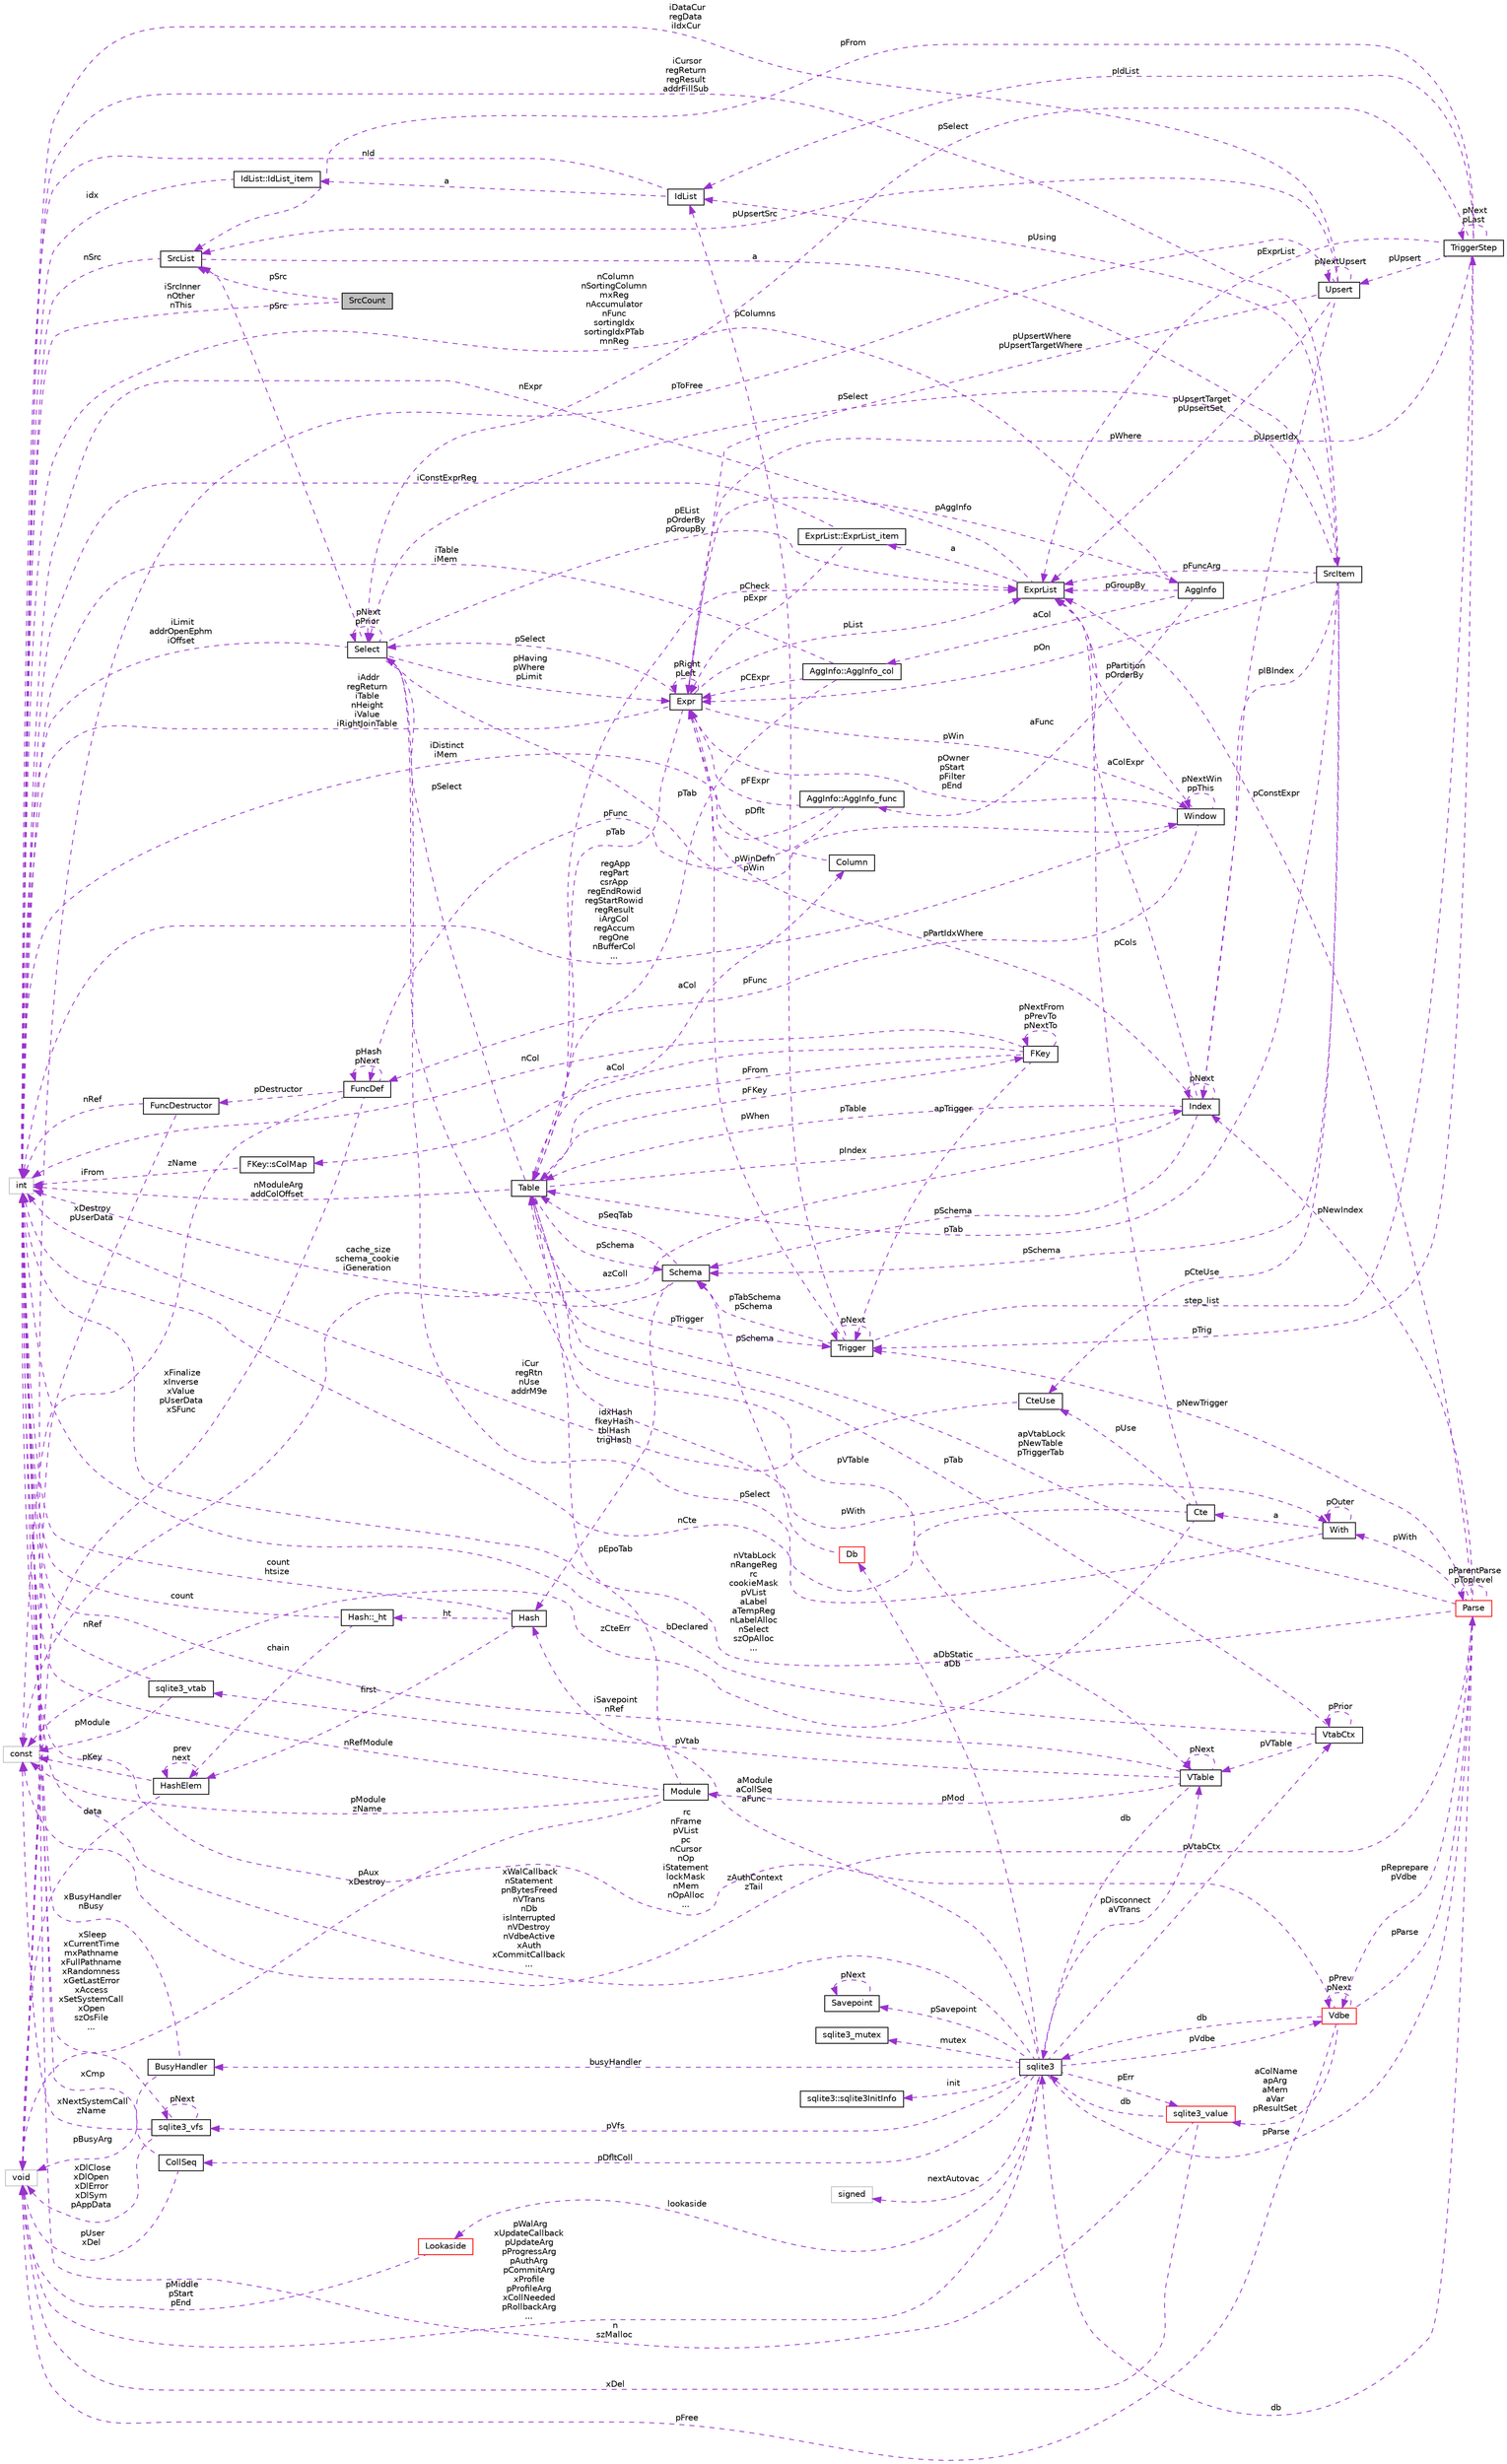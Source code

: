 digraph "SrcCount"
{
 // LATEX_PDF_SIZE
  edge [fontname="Helvetica",fontsize="10",labelfontname="Helvetica",labelfontsize="10"];
  node [fontname="Helvetica",fontsize="10",shape=record];
  rankdir="LR";
  Node1 [label="SrcCount",height=0.2,width=0.4,color="black", fillcolor="grey75", style="filled", fontcolor="black",tooltip=" "];
  Node2 -> Node1 [dir="back",color="darkorchid3",fontsize="10",style="dashed",label=" iSrcInner\nnOther\nnThis" ,fontname="Helvetica"];
  Node2 [label="int",height=0.2,width=0.4,color="grey75", fillcolor="white", style="filled",tooltip=" "];
  Node3 -> Node1 [dir="back",color="darkorchid3",fontsize="10",style="dashed",label=" pSrc" ,fontname="Helvetica"];
  Node3 [label="SrcList",height=0.2,width=0.4,color="black", fillcolor="white", style="filled",URL="$structSrcList.html",tooltip=" "];
  Node4 -> Node3 [dir="back",color="darkorchid3",fontsize="10",style="dashed",label=" a" ,fontname="Helvetica"];
  Node4 [label="SrcItem",height=0.2,width=0.4,color="black", fillcolor="white", style="filled",URL="$structSrcItem.html",tooltip=" "];
  Node5 -> Node4 [dir="back",color="darkorchid3",fontsize="10",style="dashed",label=" pSchema" ,fontname="Helvetica"];
  Node5 [label="Schema",height=0.2,width=0.4,color="black", fillcolor="white", style="filled",URL="$structSchema.html",tooltip=" "];
  Node2 -> Node5 [dir="back",color="darkorchid3",fontsize="10",style="dashed",label=" cache_size\nschema_cookie\niGeneration" ,fontname="Helvetica"];
  Node6 -> Node5 [dir="back",color="darkorchid3",fontsize="10",style="dashed",label=" pSeqTab" ,fontname="Helvetica"];
  Node6 [label="Table",height=0.2,width=0.4,color="black", fillcolor="white", style="filled",URL="$structTable.html",tooltip=" "];
  Node5 -> Node6 [dir="back",color="darkorchid3",fontsize="10",style="dashed",label=" pSchema" ,fontname="Helvetica"];
  Node7 -> Node6 [dir="back",color="darkorchid3",fontsize="10",style="dashed",label=" aCol" ,fontname="Helvetica"];
  Node7 [label="Column",height=0.2,width=0.4,color="black", fillcolor="white", style="filled",URL="$structColumn.html",tooltip=" "];
  Node8 -> Node7 [dir="back",color="darkorchid3",fontsize="10",style="dashed",label=" pDflt" ,fontname="Helvetica"];
  Node8 [label="Expr",height=0.2,width=0.4,color="black", fillcolor="white", style="filled",URL="$structExpr.html",tooltip=" "];
  Node9 -> Node8 [dir="back",color="darkorchid3",fontsize="10",style="dashed",label=" pAggInfo" ,fontname="Helvetica"];
  Node9 [label="AggInfo",height=0.2,width=0.4,color="black", fillcolor="white", style="filled",URL="$structAggInfo.html",tooltip=" "];
  Node10 -> Node9 [dir="back",color="darkorchid3",fontsize="10",style="dashed",label=" aCol" ,fontname="Helvetica"];
  Node10 [label="AggInfo::AggInfo_col",height=0.2,width=0.4,color="black", fillcolor="white", style="filled",URL="$structAggInfo_1_1AggInfo__col.html",tooltip=" "];
  Node8 -> Node10 [dir="back",color="darkorchid3",fontsize="10",style="dashed",label=" pCExpr" ,fontname="Helvetica"];
  Node2 -> Node10 [dir="back",color="darkorchid3",fontsize="10",style="dashed",label=" iTable\niMem" ,fontname="Helvetica"];
  Node6 -> Node10 [dir="back",color="darkorchid3",fontsize="10",style="dashed",label=" pTab" ,fontname="Helvetica"];
  Node2 -> Node9 [dir="back",color="darkorchid3",fontsize="10",style="dashed",label=" nColumn\nnSortingColumn\nmxReg\nnAccumulator\nnFunc\nsortingIdx\nsortingIdxPTab\nmnReg" ,fontname="Helvetica"];
  Node11 -> Node9 [dir="back",color="darkorchid3",fontsize="10",style="dashed",label=" aFunc" ,fontname="Helvetica"];
  Node11 [label="AggInfo::AggInfo_func",height=0.2,width=0.4,color="black", fillcolor="white", style="filled",URL="$structAggInfo_1_1AggInfo__func.html",tooltip=" "];
  Node8 -> Node11 [dir="back",color="darkorchid3",fontsize="10",style="dashed",label=" pFExpr" ,fontname="Helvetica"];
  Node2 -> Node11 [dir="back",color="darkorchid3",fontsize="10",style="dashed",label=" iDistinct\niMem" ,fontname="Helvetica"];
  Node12 -> Node11 [dir="back",color="darkorchid3",fontsize="10",style="dashed",label=" pFunc" ,fontname="Helvetica"];
  Node12 [label="FuncDef",height=0.2,width=0.4,color="black", fillcolor="white", style="filled",URL="$structFuncDef.html",tooltip=" "];
  Node13 -> Node12 [dir="back",color="darkorchid3",fontsize="10",style="dashed",label=" xFinalize\nxInverse\nxValue\npUserData\nxSFunc" ,fontname="Helvetica"];
  Node13 [label="void",height=0.2,width=0.4,color="grey75", fillcolor="white", style="filled",tooltip=" "];
  Node14 -> Node12 [dir="back",color="darkorchid3",fontsize="10",style="dashed",label=" pDestructor" ,fontname="Helvetica"];
  Node14 [label="FuncDestructor",height=0.2,width=0.4,color="black", fillcolor="white", style="filled",URL="$structFuncDestructor.html",tooltip=" "];
  Node13 -> Node14 [dir="back",color="darkorchid3",fontsize="10",style="dashed",label=" xDestroy\npUserData" ,fontname="Helvetica"];
  Node2 -> Node14 [dir="back",color="darkorchid3",fontsize="10",style="dashed",label=" nRef" ,fontname="Helvetica"];
  Node15 -> Node12 [dir="back",color="darkorchid3",fontsize="10",style="dashed",label=" zName" ,fontname="Helvetica"];
  Node15 [label="const",height=0.2,width=0.4,color="grey75", fillcolor="white", style="filled",tooltip=" "];
  Node12 -> Node12 [dir="back",color="darkorchid3",fontsize="10",style="dashed",label=" pHash\npNext" ,fontname="Helvetica"];
  Node16 -> Node9 [dir="back",color="darkorchid3",fontsize="10",style="dashed",label=" pGroupBy" ,fontname="Helvetica"];
  Node16 [label="ExprList",height=0.2,width=0.4,color="black", fillcolor="white", style="filled",URL="$structExprList.html",tooltip=" "];
  Node17 -> Node16 [dir="back",color="darkorchid3",fontsize="10",style="dashed",label=" a" ,fontname="Helvetica"];
  Node17 [label="ExprList::ExprList_item",height=0.2,width=0.4,color="black", fillcolor="white", style="filled",URL="$structExprList_1_1ExprList__item.html",tooltip=" "];
  Node8 -> Node17 [dir="back",color="darkorchid3",fontsize="10",style="dashed",label=" pExpr" ,fontname="Helvetica"];
  Node2 -> Node17 [dir="back",color="darkorchid3",fontsize="10",style="dashed",label=" iConstExprReg" ,fontname="Helvetica"];
  Node2 -> Node16 [dir="back",color="darkorchid3",fontsize="10",style="dashed",label=" nExpr" ,fontname="Helvetica"];
  Node8 -> Node8 [dir="back",color="darkorchid3",fontsize="10",style="dashed",label=" pRight\npLeft" ,fontname="Helvetica"];
  Node2 -> Node8 [dir="back",color="darkorchid3",fontsize="10",style="dashed",label=" iAddr\nregReturn\niTable\nnHeight\niValue\niRightJoinTable" ,fontname="Helvetica"];
  Node6 -> Node8 [dir="back",color="darkorchid3",fontsize="10",style="dashed",label=" pTab" ,fontname="Helvetica"];
  Node18 -> Node8 [dir="back",color="darkorchid3",fontsize="10",style="dashed",label=" pSelect" ,fontname="Helvetica"];
  Node18 [label="Select",height=0.2,width=0.4,color="black", fillcolor="white", style="filled",URL="$structSelect.html",tooltip=" "];
  Node8 -> Node18 [dir="back",color="darkorchid3",fontsize="10",style="dashed",label=" pHaving\npWhere\npLimit" ,fontname="Helvetica"];
  Node19 -> Node18 [dir="back",color="darkorchid3",fontsize="10",style="dashed",label=" pWith" ,fontname="Helvetica"];
  Node19 [label="With",height=0.2,width=0.4,color="black", fillcolor="white", style="filled",URL="$structWith.html",tooltip=" "];
  Node20 -> Node19 [dir="back",color="darkorchid3",fontsize="10",style="dashed",label=" a" ,fontname="Helvetica"];
  Node20 [label="Cte",height=0.2,width=0.4,color="black", fillcolor="white", style="filled",URL="$structCte.html",tooltip=" "];
  Node21 -> Node20 [dir="back",color="darkorchid3",fontsize="10",style="dashed",label=" pUse" ,fontname="Helvetica"];
  Node21 [label="CteUse",height=0.2,width=0.4,color="black", fillcolor="white", style="filled",URL="$structCteUse.html",tooltip=" "];
  Node2 -> Node21 [dir="back",color="darkorchid3",fontsize="10",style="dashed",label=" iCur\nregRtn\nnUse\naddrM9e" ,fontname="Helvetica"];
  Node18 -> Node20 [dir="back",color="darkorchid3",fontsize="10",style="dashed",label=" pSelect" ,fontname="Helvetica"];
  Node15 -> Node20 [dir="back",color="darkorchid3",fontsize="10",style="dashed",label=" zCteErr" ,fontname="Helvetica"];
  Node16 -> Node20 [dir="back",color="darkorchid3",fontsize="10",style="dashed",label=" pCols" ,fontname="Helvetica"];
  Node19 -> Node19 [dir="back",color="darkorchid3",fontsize="10",style="dashed",label=" pOuter" ,fontname="Helvetica"];
  Node2 -> Node19 [dir="back",color="darkorchid3",fontsize="10",style="dashed",label=" nCte" ,fontname="Helvetica"];
  Node2 -> Node18 [dir="back",color="darkorchid3",fontsize="10",style="dashed",label=" iLimit\naddrOpenEphm\niOffset" ,fontname="Helvetica"];
  Node18 -> Node18 [dir="back",color="darkorchid3",fontsize="10",style="dashed",label=" pNext\npPrior" ,fontname="Helvetica"];
  Node3 -> Node18 [dir="back",color="darkorchid3",fontsize="10",style="dashed",label=" pSrc" ,fontname="Helvetica"];
  Node16 -> Node18 [dir="back",color="darkorchid3",fontsize="10",style="dashed",label=" pEList\npOrderBy\npGroupBy" ,fontname="Helvetica"];
  Node22 -> Node18 [dir="back",color="darkorchid3",fontsize="10",style="dashed",label=" pWinDefn\npWin" ,fontname="Helvetica"];
  Node22 [label="Window",height=0.2,width=0.4,color="black", fillcolor="white", style="filled",URL="$structWindow.html",tooltip=" "];
  Node8 -> Node22 [dir="back",color="darkorchid3",fontsize="10",style="dashed",label=" pOwner\npStart\npFilter\npEnd" ,fontname="Helvetica"];
  Node2 -> Node22 [dir="back",color="darkorchid3",fontsize="10",style="dashed",label=" regApp\nregPart\ncsrApp\nregEndRowid\nregStartRowid\nregResult\niArgCol\nregAccum\nregOne\nnBufferCol\n..." ,fontname="Helvetica"];
  Node16 -> Node22 [dir="back",color="darkorchid3",fontsize="10",style="dashed",label=" pPartition\npOrderBy" ,fontname="Helvetica"];
  Node12 -> Node22 [dir="back",color="darkorchid3",fontsize="10",style="dashed",label=" pFunc" ,fontname="Helvetica"];
  Node22 -> Node22 [dir="back",color="darkorchid3",fontsize="10",style="dashed",label=" pNextWin\nppThis" ,fontname="Helvetica"];
  Node16 -> Node8 [dir="back",color="darkorchid3",fontsize="10",style="dashed",label=" pList" ,fontname="Helvetica"];
  Node22 -> Node8 [dir="back",color="darkorchid3",fontsize="10",style="dashed",label=" pWin" ,fontname="Helvetica"];
  Node23 -> Node6 [dir="back",color="darkorchid3",fontsize="10",style="dashed",label=" pFKey" ,fontname="Helvetica"];
  Node23 [label="FKey",height=0.2,width=0.4,color="black", fillcolor="white", style="filled",URL="$structFKey.html",tooltip=" "];
  Node24 -> Node23 [dir="back",color="darkorchid3",fontsize="10",style="dashed",label=" aCol" ,fontname="Helvetica"];
  Node24 [label="FKey::sColMap",height=0.2,width=0.4,color="black", fillcolor="white", style="filled",URL="$structFKey_1_1sColMap.html",tooltip=" "];
  Node2 -> Node24 [dir="back",color="darkorchid3",fontsize="10",style="dashed",label=" iFrom" ,fontname="Helvetica"];
  Node23 -> Node23 [dir="back",color="darkorchid3",fontsize="10",style="dashed",label=" pNextFrom\npPrevTo\npNextTo" ,fontname="Helvetica"];
  Node2 -> Node23 [dir="back",color="darkorchid3",fontsize="10",style="dashed",label=" nCol" ,fontname="Helvetica"];
  Node6 -> Node23 [dir="back",color="darkorchid3",fontsize="10",style="dashed",label=" pFrom" ,fontname="Helvetica"];
  Node25 -> Node23 [dir="back",color="darkorchid3",fontsize="10",style="dashed",label=" apTrigger" ,fontname="Helvetica"];
  Node25 [label="Trigger",height=0.2,width=0.4,color="black", fillcolor="white", style="filled",URL="$structTrigger.html",tooltip=" "];
  Node26 -> Node25 [dir="back",color="darkorchid3",fontsize="10",style="dashed",label=" step_list" ,fontname="Helvetica"];
  Node26 [label="TriggerStep",height=0.2,width=0.4,color="black", fillcolor="white", style="filled",URL="$structTriggerStep.html",tooltip=" "];
  Node26 -> Node26 [dir="back",color="darkorchid3",fontsize="10",style="dashed",label=" pNext\npLast" ,fontname="Helvetica"];
  Node8 -> Node26 [dir="back",color="darkorchid3",fontsize="10",style="dashed",label=" pWhere" ,fontname="Helvetica"];
  Node27 -> Node26 [dir="back",color="darkorchid3",fontsize="10",style="dashed",label=" pIdList" ,fontname="Helvetica"];
  Node27 [label="IdList",height=0.2,width=0.4,color="black", fillcolor="white", style="filled",URL="$structIdList.html",tooltip=" "];
  Node28 -> Node27 [dir="back",color="darkorchid3",fontsize="10",style="dashed",label=" a" ,fontname="Helvetica"];
  Node28 [label="IdList::IdList_item",height=0.2,width=0.4,color="black", fillcolor="white", style="filled",URL="$structIdList_1_1IdList__item.html",tooltip=" "];
  Node2 -> Node28 [dir="back",color="darkorchid3",fontsize="10",style="dashed",label=" idx" ,fontname="Helvetica"];
  Node2 -> Node27 [dir="back",color="darkorchid3",fontsize="10",style="dashed",label=" nId" ,fontname="Helvetica"];
  Node18 -> Node26 [dir="back",color="darkorchid3",fontsize="10",style="dashed",label=" pSelect" ,fontname="Helvetica"];
  Node25 -> Node26 [dir="back",color="darkorchid3",fontsize="10",style="dashed",label=" pTrig" ,fontname="Helvetica"];
  Node3 -> Node26 [dir="back",color="darkorchid3",fontsize="10",style="dashed",label=" pFrom" ,fontname="Helvetica"];
  Node16 -> Node26 [dir="back",color="darkorchid3",fontsize="10",style="dashed",label=" pExprList" ,fontname="Helvetica"];
  Node29 -> Node26 [dir="back",color="darkorchid3",fontsize="10",style="dashed",label=" pUpsert" ,fontname="Helvetica"];
  Node29 [label="Upsert",height=0.2,width=0.4,color="black", fillcolor="white", style="filled",URL="$structUpsert.html",tooltip=" "];
  Node8 -> Node29 [dir="back",color="darkorchid3",fontsize="10",style="dashed",label=" pUpsertWhere\npUpsertTargetWhere" ,fontname="Helvetica"];
  Node13 -> Node29 [dir="back",color="darkorchid3",fontsize="10",style="dashed",label=" pToFree" ,fontname="Helvetica"];
  Node2 -> Node29 [dir="back",color="darkorchid3",fontsize="10",style="dashed",label=" iDataCur\nregData\niIdxCur" ,fontname="Helvetica"];
  Node3 -> Node29 [dir="back",color="darkorchid3",fontsize="10",style="dashed",label=" pUpsertSrc" ,fontname="Helvetica"];
  Node30 -> Node29 [dir="back",color="darkorchid3",fontsize="10",style="dashed",label=" pUpsertIdx" ,fontname="Helvetica"];
  Node30 [label="Index",height=0.2,width=0.4,color="black", fillcolor="white", style="filled",URL="$structIndex.html",tooltip=" "];
  Node5 -> Node30 [dir="back",color="darkorchid3",fontsize="10",style="dashed",label=" pSchema" ,fontname="Helvetica"];
  Node8 -> Node30 [dir="back",color="darkorchid3",fontsize="10",style="dashed",label=" pPartIdxWhere" ,fontname="Helvetica"];
  Node6 -> Node30 [dir="back",color="darkorchid3",fontsize="10",style="dashed",label=" pTable" ,fontname="Helvetica"];
  Node16 -> Node30 [dir="back",color="darkorchid3",fontsize="10",style="dashed",label=" aColExpr" ,fontname="Helvetica"];
  Node15 -> Node30 [dir="back",color="darkorchid3",fontsize="10",style="dashed",label=" azColl" ,fontname="Helvetica"];
  Node30 -> Node30 [dir="back",color="darkorchid3",fontsize="10",style="dashed",label=" pNext" ,fontname="Helvetica"];
  Node16 -> Node29 [dir="back",color="darkorchid3",fontsize="10",style="dashed",label=" pUpsertTarget\npUpsertSet" ,fontname="Helvetica"];
  Node29 -> Node29 [dir="back",color="darkorchid3",fontsize="10",style="dashed",label=" pNextUpsert" ,fontname="Helvetica"];
  Node5 -> Node25 [dir="back",color="darkorchid3",fontsize="10",style="dashed",label=" pTabSchema\npSchema" ,fontname="Helvetica"];
  Node8 -> Node25 [dir="back",color="darkorchid3",fontsize="10",style="dashed",label=" pWhen" ,fontname="Helvetica"];
  Node27 -> Node25 [dir="back",color="darkorchid3",fontsize="10",style="dashed",label=" pColumns" ,fontname="Helvetica"];
  Node25 -> Node25 [dir="back",color="darkorchid3",fontsize="10",style="dashed",label=" pNext" ,fontname="Helvetica"];
  Node31 -> Node6 [dir="back",color="darkorchid3",fontsize="10",style="dashed",label=" pVTable" ,fontname="Helvetica"];
  Node31 [label="VTable",height=0.2,width=0.4,color="black", fillcolor="white", style="filled",URL="$structVTable.html",tooltip=" "];
  Node32 -> Node31 [dir="back",color="darkorchid3",fontsize="10",style="dashed",label=" db" ,fontname="Helvetica"];
  Node32 [label="sqlite3",height=0.2,width=0.4,color="black", fillcolor="white", style="filled",URL="$structsqlite3.html",tooltip=" "];
  Node33 -> Node32 [dir="back",color="darkorchid3",fontsize="10",style="dashed",label=" pVdbe" ,fontname="Helvetica"];
  Node33 [label="Vdbe",height=0.2,width=0.4,color="red", fillcolor="white", style="filled",URL="$structVdbe.html",tooltip=" "];
  Node33 -> Node33 [dir="back",color="darkorchid3",fontsize="10",style="dashed",label=" pPrev\npNext" ,fontname="Helvetica"];
  Node32 -> Node33 [dir="back",color="darkorchid3",fontsize="10",style="dashed",label=" db" ,fontname="Helvetica"];
  Node13 -> Node33 [dir="back",color="darkorchid3",fontsize="10",style="dashed",label=" pFree" ,fontname="Helvetica"];
  Node34 -> Node33 [dir="back",color="darkorchid3",fontsize="10",style="dashed",label=" aColName\napArg\naMem\naVar\npResultSet" ,fontname="Helvetica"];
  Node34 [label="sqlite3_value",height=0.2,width=0.4,color="red", fillcolor="white", style="filled",URL="$structsqlite3__value.html",tooltip=" "];
  Node32 -> Node34 [dir="back",color="darkorchid3",fontsize="10",style="dashed",label=" db" ,fontname="Helvetica"];
  Node13 -> Node34 [dir="back",color="darkorchid3",fontsize="10",style="dashed",label=" xDel" ,fontname="Helvetica"];
  Node2 -> Node34 [dir="back",color="darkorchid3",fontsize="10",style="dashed",label=" n\nszMalloc" ,fontname="Helvetica"];
  Node2 -> Node33 [dir="back",color="darkorchid3",fontsize="10",style="dashed",label=" rc\nnFrame\npVList\npc\nnCursor\nnOp\niStatement\nlockMask\nnMem\nnOpAlloc\n..." ,fontname="Helvetica"];
  Node76 -> Node33 [dir="back",color="darkorchid3",fontsize="10",style="dashed",label=" pParse" ,fontname="Helvetica"];
  Node76 [label="Parse",height=0.2,width=0.4,color="red", fillcolor="white", style="filled",URL="$structParse.html",tooltip=" "];
  Node33 -> Node76 [dir="back",color="darkorchid3",fontsize="10",style="dashed",label=" pReprepare\npVdbe" ,fontname="Helvetica"];
  Node32 -> Node76 [dir="back",color="darkorchid3",fontsize="10",style="dashed",label=" db" ,fontname="Helvetica"];
  Node19 -> Node76 [dir="back",color="darkorchid3",fontsize="10",style="dashed",label=" pWith" ,fontname="Helvetica"];
  Node2 -> Node76 [dir="back",color="darkorchid3",fontsize="10",style="dashed",label=" nVtabLock\nnRangeReg\nrc\ncookieMask\npVList\naLabel\naTempReg\nnLabelAlloc\nnSelect\nszOpAlloc\n..." ,fontname="Helvetica"];
  Node6 -> Node76 [dir="back",color="darkorchid3",fontsize="10",style="dashed",label=" apVtabLock\npNewTable\npTriggerTab" ,fontname="Helvetica"];
  Node25 -> Node76 [dir="back",color="darkorchid3",fontsize="10",style="dashed",label=" pNewTrigger" ,fontname="Helvetica"];
  Node30 -> Node76 [dir="back",color="darkorchid3",fontsize="10",style="dashed",label=" pNewIndex" ,fontname="Helvetica"];
  Node15 -> Node76 [dir="back",color="darkorchid3",fontsize="10",style="dashed",label=" zAuthContext\nzTail" ,fontname="Helvetica"];
  Node16 -> Node76 [dir="back",color="darkorchid3",fontsize="10",style="dashed",label=" pConstExpr" ,fontname="Helvetica"];
  Node76 -> Node76 [dir="back",color="darkorchid3",fontsize="10",style="dashed",label=" pParentParse\npToplevel" ,fontname="Helvetica"];
  Node97 -> Node32 [dir="back",color="darkorchid3",fontsize="10",style="dashed",label=" pSavepoint" ,fontname="Helvetica"];
  Node97 [label="Savepoint",height=0.2,width=0.4,color="black", fillcolor="white", style="filled",URL="$structSavepoint.html",tooltip=" "];
  Node97 -> Node97 [dir="back",color="darkorchid3",fontsize="10",style="dashed",label=" pNext" ,fontname="Helvetica"];
  Node13 -> Node32 [dir="back",color="darkorchid3",fontsize="10",style="dashed",label=" pWalArg\nxUpdateCallback\npUpdateArg\npProgressArg\npAuthArg\npCommitArg\nxProfile\npProfileArg\nxCollNeeded\npRollbackArg\n..." ,fontname="Helvetica"];
  Node98 -> Node32 [dir="back",color="darkorchid3",fontsize="10",style="dashed",label=" lookaside" ,fontname="Helvetica"];
  Node98 [label="Lookaside",height=0.2,width=0.4,color="red", fillcolor="white", style="filled",URL="$structLookaside.html",tooltip=" "];
  Node13 -> Node98 [dir="back",color="darkorchid3",fontsize="10",style="dashed",label=" pMiddle\npStart\npEnd" ,fontname="Helvetica"];
  Node34 -> Node32 [dir="back",color="darkorchid3",fontsize="10",style="dashed",label=" pErr" ,fontname="Helvetica"];
  Node43 -> Node32 [dir="back",color="darkorchid3",fontsize="10",style="dashed",label=" mutex" ,fontname="Helvetica"];
  Node43 [label="sqlite3_mutex",height=0.2,width=0.4,color="black", fillcolor="white", style="filled",URL="$structsqlite3__mutex.html",tooltip=" "];
  Node53 -> Node32 [dir="back",color="darkorchid3",fontsize="10",style="dashed",label=" pVfs" ,fontname="Helvetica"];
  Node53 [label="sqlite3_vfs",height=0.2,width=0.4,color="black", fillcolor="white", style="filled",URL="$structsqlite3__vfs.html",tooltip=" "];
  Node13 -> Node53 [dir="back",color="darkorchid3",fontsize="10",style="dashed",label=" xDlClose\nxDlOpen\nxDlError\nxDlSym\npAppData" ,fontname="Helvetica"];
  Node53 -> Node53 [dir="back",color="darkorchid3",fontsize="10",style="dashed",label=" pNext" ,fontname="Helvetica"];
  Node2 -> Node53 [dir="back",color="darkorchid3",fontsize="10",style="dashed",label=" xSleep\nxCurrentTime\nmxPathname\nxFullPathname\nxRandomness\nxGetLastError\nxAccess\nxSetSystemCall\nxOpen\nszOsFile\n..." ,fontname="Helvetica"];
  Node15 -> Node53 [dir="back",color="darkorchid3",fontsize="10",style="dashed",label=" xNextSystemCall\nzName" ,fontname="Helvetica"];
  Node100 -> Node32 [dir="back",color="darkorchid3",fontsize="10",style="dashed",label=" init" ,fontname="Helvetica"];
  Node100 [label="sqlite3::sqlite3InitInfo",height=0.2,width=0.4,color="black", fillcolor="white", style="filled",URL="$structsqlite3_1_1sqlite3InitInfo.html",tooltip=" "];
  Node101 -> Node32 [dir="back",color="darkorchid3",fontsize="10",style="dashed",label=" busyHandler" ,fontname="Helvetica"];
  Node101 [label="BusyHandler",height=0.2,width=0.4,color="black", fillcolor="white", style="filled",URL="$structBusyHandler.html",tooltip=" "];
  Node13 -> Node101 [dir="back",color="darkorchid3",fontsize="10",style="dashed",label=" pBusyArg" ,fontname="Helvetica"];
  Node2 -> Node101 [dir="back",color="darkorchid3",fontsize="10",style="dashed",label=" xBusyHandler\nnBusy" ,fontname="Helvetica"];
  Node102 -> Node32 [dir="back",color="darkorchid3",fontsize="10",style="dashed",label=" pVtabCtx" ,fontname="Helvetica"];
  Node102 [label="VtabCtx",height=0.2,width=0.4,color="black", fillcolor="white", style="filled",URL="$structVtabCtx.html",tooltip=" "];
  Node102 -> Node102 [dir="back",color="darkorchid3",fontsize="10",style="dashed",label=" pPrior" ,fontname="Helvetica"];
  Node2 -> Node102 [dir="back",color="darkorchid3",fontsize="10",style="dashed",label=" bDeclared" ,fontname="Helvetica"];
  Node31 -> Node102 [dir="back",color="darkorchid3",fontsize="10",style="dashed",label=" pVTable" ,fontname="Helvetica"];
  Node6 -> Node102 [dir="back",color="darkorchid3",fontsize="10",style="dashed",label=" pTab" ,fontname="Helvetica"];
  Node58 -> Node32 [dir="back",color="darkorchid3",fontsize="10",style="dashed",label=" pDfltColl" ,fontname="Helvetica"];
  Node58 [label="CollSeq",height=0.2,width=0.4,color="black", fillcolor="white", style="filled",URL="$structCollSeq.html",tooltip=" "];
  Node13 -> Node58 [dir="back",color="darkorchid3",fontsize="10",style="dashed",label=" pUser\nxDel" ,fontname="Helvetica"];
  Node2 -> Node58 [dir="back",color="darkorchid3",fontsize="10",style="dashed",label=" xCmp" ,fontname="Helvetica"];
  Node31 -> Node32 [dir="back",color="darkorchid3",fontsize="10",style="dashed",label=" pDisconnect\naVTrans" ,fontname="Helvetica"];
  Node2 -> Node32 [dir="back",color="darkorchid3",fontsize="10",style="dashed",label=" xWalCallback\nnStatement\npnBytesFreed\nnVTrans\nnDb\nisInterrupted\nnVDestroy\nnVdbeActive\nxAuth\nxCommitCallback\n..." ,fontname="Helvetica"];
  Node75 -> Node32 [dir="back",color="darkorchid3",fontsize="10",style="dashed",label=" nextAutovac" ,fontname="Helvetica"];
  Node75 [label="signed",height=0.2,width=0.4,color="grey75", fillcolor="white", style="filled",tooltip=" "];
  Node103 -> Node32 [dir="back",color="darkorchid3",fontsize="10",style="dashed",label=" aDbStatic\naDb" ,fontname="Helvetica"];
  Node103 [label="Db",height=0.2,width=0.4,color="red", fillcolor="white", style="filled",URL="$structDb.html",tooltip=" "];
  Node5 -> Node103 [dir="back",color="darkorchid3",fontsize="10",style="dashed",label=" pSchema" ,fontname="Helvetica"];
  Node104 -> Node32 [dir="back",color="darkorchid3",fontsize="10",style="dashed",label=" aModule\naCollSeq\naFunc" ,fontname="Helvetica"];
  Node104 [label="Hash",height=0.2,width=0.4,color="black", fillcolor="white", style="filled",URL="$structHash.html",tooltip=" "];
  Node105 -> Node104 [dir="back",color="darkorchid3",fontsize="10",style="dashed",label=" ht" ,fontname="Helvetica"];
  Node105 [label="Hash::_ht",height=0.2,width=0.4,color="black", fillcolor="white", style="filled",URL="$structHash_1_1__ht.html",tooltip=" "];
  Node2 -> Node105 [dir="back",color="darkorchid3",fontsize="10",style="dashed",label=" count" ,fontname="Helvetica"];
  Node106 -> Node105 [dir="back",color="darkorchid3",fontsize="10",style="dashed",label=" chain" ,fontname="Helvetica"];
  Node106 [label="HashElem",height=0.2,width=0.4,color="black", fillcolor="white", style="filled",URL="$structHashElem.html",tooltip=" "];
  Node13 -> Node106 [dir="back",color="darkorchid3",fontsize="10",style="dashed",label=" data" ,fontname="Helvetica"];
  Node106 -> Node106 [dir="back",color="darkorchid3",fontsize="10",style="dashed",label=" prev\nnext" ,fontname="Helvetica"];
  Node15 -> Node106 [dir="back",color="darkorchid3",fontsize="10",style="dashed",label=" pKey" ,fontname="Helvetica"];
  Node2 -> Node104 [dir="back",color="darkorchid3",fontsize="10",style="dashed",label=" count\nhtsize" ,fontname="Helvetica"];
  Node106 -> Node104 [dir="back",color="darkorchid3",fontsize="10",style="dashed",label=" first" ,fontname="Helvetica"];
  Node76 -> Node32 [dir="back",color="darkorchid3",fontsize="10",style="dashed",label=" pParse" ,fontname="Helvetica"];
  Node31 -> Node31 [dir="back",color="darkorchid3",fontsize="10",style="dashed",label=" pNext" ,fontname="Helvetica"];
  Node2 -> Node31 [dir="back",color="darkorchid3",fontsize="10",style="dashed",label=" iSavepoint\nnRef" ,fontname="Helvetica"];
  Node107 -> Node31 [dir="back",color="darkorchid3",fontsize="10",style="dashed",label=" pMod" ,fontname="Helvetica"];
  Node107 [label="Module",height=0.2,width=0.4,color="black", fillcolor="white", style="filled",URL="$structModule.html",tooltip=" "];
  Node13 -> Node107 [dir="back",color="darkorchid3",fontsize="10",style="dashed",label=" pAux\nxDestroy" ,fontname="Helvetica"];
  Node2 -> Node107 [dir="back",color="darkorchid3",fontsize="10",style="dashed",label=" nRefModule" ,fontname="Helvetica"];
  Node6 -> Node107 [dir="back",color="darkorchid3",fontsize="10",style="dashed",label=" pEpoTab" ,fontname="Helvetica"];
  Node15 -> Node107 [dir="back",color="darkorchid3",fontsize="10",style="dashed",label=" pModule\nzName" ,fontname="Helvetica"];
  Node60 -> Node31 [dir="back",color="darkorchid3",fontsize="10",style="dashed",label=" pVtab" ,fontname="Helvetica"];
  Node60 [label="sqlite3_vtab",height=0.2,width=0.4,color="black", fillcolor="white", style="filled",URL="$structsqlite3__vtab.html",tooltip=" "];
  Node2 -> Node60 [dir="back",color="darkorchid3",fontsize="10",style="dashed",label=" nRef" ,fontname="Helvetica"];
  Node15 -> Node60 [dir="back",color="darkorchid3",fontsize="10",style="dashed",label=" pModule" ,fontname="Helvetica"];
  Node2 -> Node6 [dir="back",color="darkorchid3",fontsize="10",style="dashed",label=" nModuleArg\naddColOffset" ,fontname="Helvetica"];
  Node25 -> Node6 [dir="back",color="darkorchid3",fontsize="10",style="dashed",label=" pTrigger" ,fontname="Helvetica"];
  Node18 -> Node6 [dir="back",color="darkorchid3",fontsize="10",style="dashed",label=" pSelect" ,fontname="Helvetica"];
  Node16 -> Node6 [dir="back",color="darkorchid3",fontsize="10",style="dashed",label=" pCheck" ,fontname="Helvetica"];
  Node30 -> Node6 [dir="back",color="darkorchid3",fontsize="10",style="dashed",label=" pIndex" ,fontname="Helvetica"];
  Node104 -> Node5 [dir="back",color="darkorchid3",fontsize="10",style="dashed",label=" idxHash\nfkeyHash\ntblHash\ntrigHash" ,fontname="Helvetica"];
  Node21 -> Node4 [dir="back",color="darkorchid3",fontsize="10",style="dashed",label=" pCteUse" ,fontname="Helvetica"];
  Node8 -> Node4 [dir="back",color="darkorchid3",fontsize="10",style="dashed",label=" pOn" ,fontname="Helvetica"];
  Node27 -> Node4 [dir="back",color="darkorchid3",fontsize="10",style="dashed",label=" pUsing" ,fontname="Helvetica"];
  Node2 -> Node4 [dir="back",color="darkorchid3",fontsize="10",style="dashed",label=" iCursor\nregReturn\nregResult\naddrFillSub" ,fontname="Helvetica"];
  Node6 -> Node4 [dir="back",color="darkorchid3",fontsize="10",style="dashed",label=" pTab" ,fontname="Helvetica"];
  Node18 -> Node4 [dir="back",color="darkorchid3",fontsize="10",style="dashed",label=" pSelect" ,fontname="Helvetica"];
  Node30 -> Node4 [dir="back",color="darkorchid3",fontsize="10",style="dashed",label=" pIBIndex" ,fontname="Helvetica"];
  Node16 -> Node4 [dir="back",color="darkorchid3",fontsize="10",style="dashed",label=" pFuncArg" ,fontname="Helvetica"];
  Node2 -> Node3 [dir="back",color="darkorchid3",fontsize="10",style="dashed",label=" nSrc" ,fontname="Helvetica"];
}
